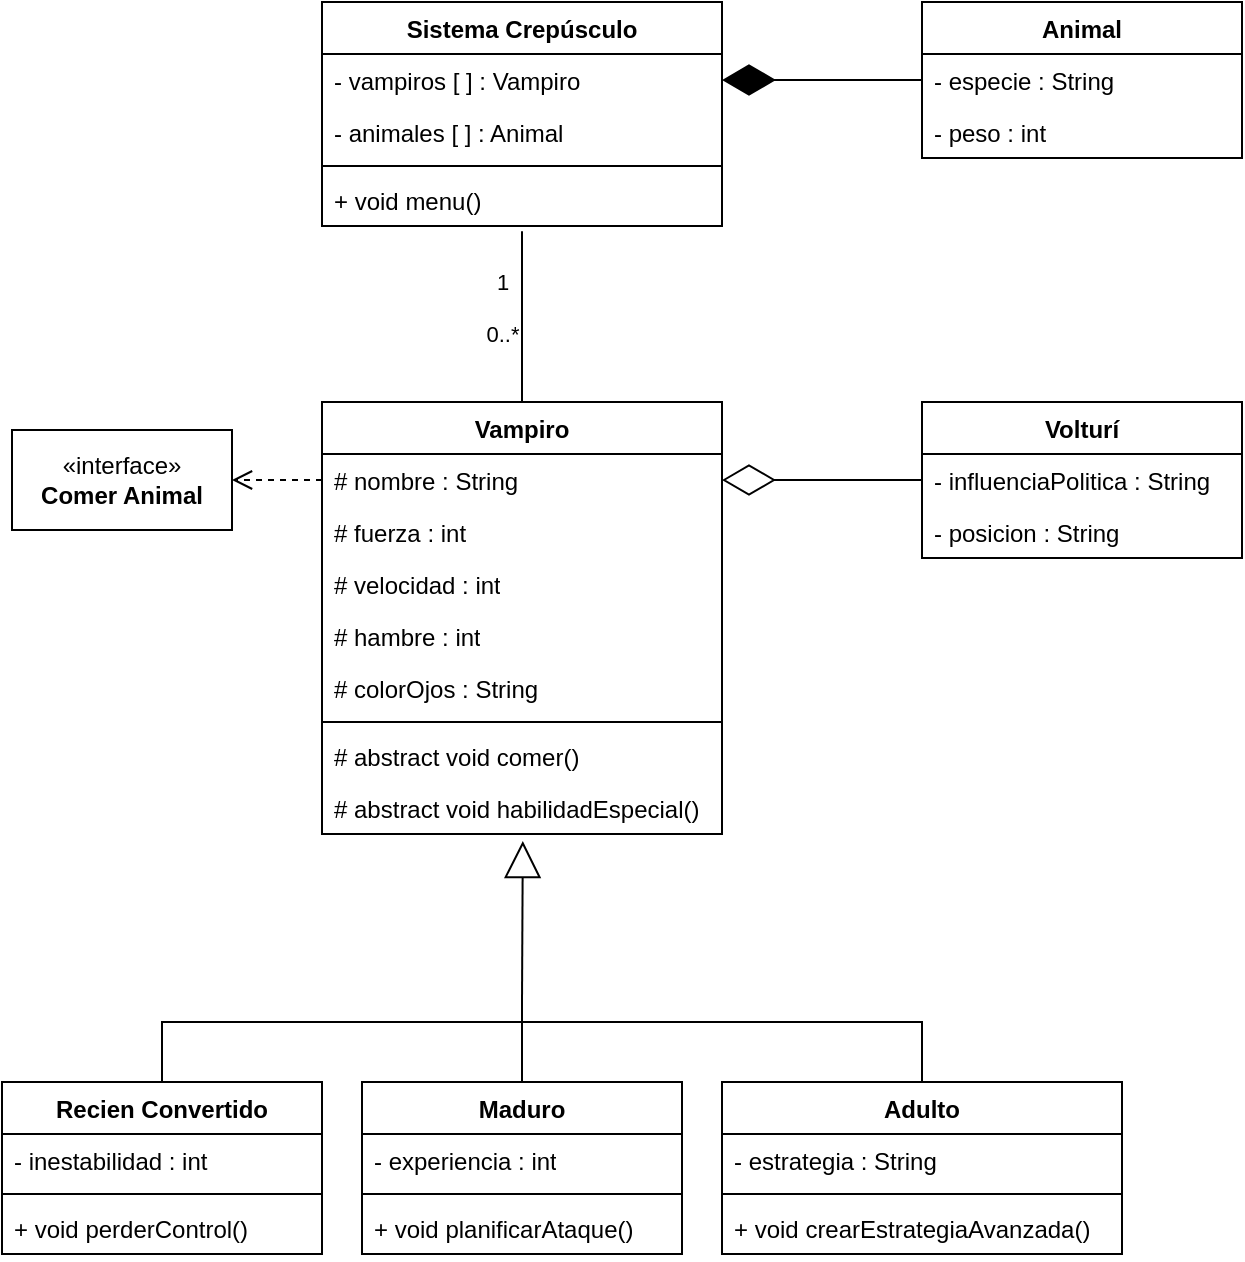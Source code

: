<mxfile version="24.8.4">
  <diagram name="UML_Gestion_Crepusculo" id="tsLqWWN6re34cq2yNOvj">
    <mxGraphModel dx="1674" dy="772" grid="1" gridSize="10" guides="1" tooltips="1" connect="1" arrows="1" fold="1" page="1" pageScale="1" pageWidth="827" pageHeight="1169" math="0" shadow="0">
      <root>
        <mxCell id="0" />
        <mxCell id="1" parent="0" />
        <mxCell id="pIVNgVgIiddYi_z4mML_-5" value="Sistema Crepúsculo" style="swimlane;fontStyle=1;align=center;verticalAlign=top;childLayout=stackLayout;horizontal=1;startSize=26;horizontalStack=0;resizeParent=1;resizeParentMax=0;resizeLast=0;collapsible=1;marginBottom=0;whiteSpace=wrap;html=1;" parent="1" vertex="1">
          <mxGeometry x="290" y="40" width="200" height="112" as="geometry" />
        </mxCell>
        <mxCell id="pIVNgVgIiddYi_z4mML_-6" value="- vampiros [ ] : Vampiro" style="text;strokeColor=none;fillColor=none;align=left;verticalAlign=top;spacingLeft=4;spacingRight=4;overflow=hidden;rotatable=0;points=[[0,0.5],[1,0.5]];portConstraint=eastwest;whiteSpace=wrap;html=1;" parent="pIVNgVgIiddYi_z4mML_-5" vertex="1">
          <mxGeometry y="26" width="200" height="26" as="geometry" />
        </mxCell>
        <mxCell id="pIVNgVgIiddYi_z4mML_-54" value="- animales [ ] : Animal" style="text;strokeColor=none;fillColor=none;align=left;verticalAlign=top;spacingLeft=4;spacingRight=4;overflow=hidden;rotatable=0;points=[[0,0.5],[1,0.5]];portConstraint=eastwest;whiteSpace=wrap;html=1;" parent="pIVNgVgIiddYi_z4mML_-5" vertex="1">
          <mxGeometry y="52" width="200" height="26" as="geometry" />
        </mxCell>
        <mxCell id="pIVNgVgIiddYi_z4mML_-7" value="" style="line;strokeWidth=1;fillColor=none;align=left;verticalAlign=middle;spacingTop=-1;spacingLeft=3;spacingRight=3;rotatable=0;labelPosition=right;points=[];portConstraint=eastwest;strokeColor=inherit;" parent="pIVNgVgIiddYi_z4mML_-5" vertex="1">
          <mxGeometry y="78" width="200" height="8" as="geometry" />
        </mxCell>
        <mxCell id="pIVNgVgIiddYi_z4mML_-8" value="+ void menu()" style="text;strokeColor=none;fillColor=none;align=left;verticalAlign=top;spacingLeft=4;spacingRight=4;overflow=hidden;rotatable=0;points=[[0,0.5],[1,0.5]];portConstraint=eastwest;whiteSpace=wrap;html=1;" parent="pIVNgVgIiddYi_z4mML_-5" vertex="1">
          <mxGeometry y="86" width="200" height="26" as="geometry" />
        </mxCell>
        <mxCell id="pIVNgVgIiddYi_z4mML_-9" value="Vampiro" style="swimlane;fontStyle=1;align=center;verticalAlign=top;childLayout=stackLayout;horizontal=1;startSize=26;horizontalStack=0;resizeParent=1;resizeParentMax=0;resizeLast=0;collapsible=1;marginBottom=0;whiteSpace=wrap;html=1;" parent="1" vertex="1">
          <mxGeometry x="290" y="240" width="200" height="216" as="geometry" />
        </mxCell>
        <mxCell id="pIVNgVgIiddYi_z4mML_-10" value="# nombre : String" style="text;strokeColor=none;fillColor=none;align=left;verticalAlign=top;spacingLeft=4;spacingRight=4;overflow=hidden;rotatable=0;points=[[0,0.5],[1,0.5]];portConstraint=eastwest;whiteSpace=wrap;html=1;" parent="pIVNgVgIiddYi_z4mML_-9" vertex="1">
          <mxGeometry y="26" width="200" height="26" as="geometry" />
        </mxCell>
        <mxCell id="ovsUvfsepyj3DoIwsugC-1" value="# fuerza : int" style="text;strokeColor=none;fillColor=none;align=left;verticalAlign=top;spacingLeft=4;spacingRight=4;overflow=hidden;rotatable=0;points=[[0,0.5],[1,0.5]];portConstraint=eastwest;whiteSpace=wrap;html=1;" parent="pIVNgVgIiddYi_z4mML_-9" vertex="1">
          <mxGeometry y="52" width="200" height="26" as="geometry" />
        </mxCell>
        <mxCell id="ovsUvfsepyj3DoIwsugC-7" value="# velocidad : int" style="text;strokeColor=none;fillColor=none;align=left;verticalAlign=top;spacingLeft=4;spacingRight=4;overflow=hidden;rotatable=0;points=[[0,0.5],[1,0.5]];portConstraint=eastwest;whiteSpace=wrap;html=1;" parent="pIVNgVgIiddYi_z4mML_-9" vertex="1">
          <mxGeometry y="78" width="200" height="26" as="geometry" />
        </mxCell>
        <mxCell id="ovsUvfsepyj3DoIwsugC-8" value="# hambre : int" style="text;strokeColor=none;fillColor=none;align=left;verticalAlign=top;spacingLeft=4;spacingRight=4;overflow=hidden;rotatable=0;points=[[0,0.5],[1,0.5]];portConstraint=eastwest;whiteSpace=wrap;html=1;" parent="pIVNgVgIiddYi_z4mML_-9" vertex="1">
          <mxGeometry y="104" width="200" height="26" as="geometry" />
        </mxCell>
        <mxCell id="ovsUvfsepyj3DoIwsugC-9" value="# colorOjos : String" style="text;strokeColor=none;fillColor=none;align=left;verticalAlign=top;spacingLeft=4;spacingRight=4;overflow=hidden;rotatable=0;points=[[0,0.5],[1,0.5]];portConstraint=eastwest;whiteSpace=wrap;html=1;" parent="pIVNgVgIiddYi_z4mML_-9" vertex="1">
          <mxGeometry y="130" width="200" height="26" as="geometry" />
        </mxCell>
        <mxCell id="pIVNgVgIiddYi_z4mML_-11" value="" style="line;strokeWidth=1;fillColor=none;align=left;verticalAlign=middle;spacingTop=-1;spacingLeft=3;spacingRight=3;rotatable=0;labelPosition=right;points=[];portConstraint=eastwest;strokeColor=inherit;" parent="pIVNgVgIiddYi_z4mML_-9" vertex="1">
          <mxGeometry y="156" width="200" height="8" as="geometry" />
        </mxCell>
        <mxCell id="pIVNgVgIiddYi_z4mML_-12" value="# abstract void comer()" style="text;strokeColor=none;fillColor=none;align=left;verticalAlign=top;spacingLeft=4;spacingRight=4;overflow=hidden;rotatable=0;points=[[0,0.5],[1,0.5]];portConstraint=eastwest;whiteSpace=wrap;html=1;" parent="pIVNgVgIiddYi_z4mML_-9" vertex="1">
          <mxGeometry y="164" width="200" height="26" as="geometry" />
        </mxCell>
        <mxCell id="ovsUvfsepyj3DoIwsugC-10" value="# abstract void habilidadEspecial()" style="text;strokeColor=none;fillColor=none;align=left;verticalAlign=top;spacingLeft=4;spacingRight=4;overflow=hidden;rotatable=0;points=[[0,0.5],[1,0.5]];portConstraint=eastwest;whiteSpace=wrap;html=1;" parent="pIVNgVgIiddYi_z4mML_-9" vertex="1">
          <mxGeometry y="190" width="200" height="26" as="geometry" />
        </mxCell>
        <mxCell id="pIVNgVgIiddYi_z4mML_-13" value="Recien Convertido" style="swimlane;fontStyle=1;align=center;verticalAlign=top;childLayout=stackLayout;horizontal=1;startSize=26;horizontalStack=0;resizeParent=1;resizeParentMax=0;resizeLast=0;collapsible=1;marginBottom=0;whiteSpace=wrap;html=1;" parent="1" vertex="1">
          <mxGeometry x="130" y="580" width="160" height="86" as="geometry" />
        </mxCell>
        <mxCell id="ovsUvfsepyj3DoIwsugC-12" value="- inestabilidad : int" style="text;strokeColor=none;fillColor=none;align=left;verticalAlign=top;spacingLeft=4;spacingRight=4;overflow=hidden;rotatable=0;points=[[0,0.5],[1,0.5]];portConstraint=eastwest;whiteSpace=wrap;html=1;" parent="pIVNgVgIiddYi_z4mML_-13" vertex="1">
          <mxGeometry y="26" width="160" height="26" as="geometry" />
        </mxCell>
        <mxCell id="pIVNgVgIiddYi_z4mML_-15" value="" style="line;strokeWidth=1;fillColor=none;align=left;verticalAlign=middle;spacingTop=-1;spacingLeft=3;spacingRight=3;rotatable=0;labelPosition=right;points=[];portConstraint=eastwest;strokeColor=inherit;" parent="pIVNgVgIiddYi_z4mML_-13" vertex="1">
          <mxGeometry y="52" width="160" height="8" as="geometry" />
        </mxCell>
        <mxCell id="pIVNgVgIiddYi_z4mML_-16" value="+ void perderControl()" style="text;strokeColor=none;fillColor=none;align=left;verticalAlign=top;spacingLeft=4;spacingRight=4;overflow=hidden;rotatable=0;points=[[0,0.5],[1,0.5]];portConstraint=eastwest;whiteSpace=wrap;html=1;" parent="pIVNgVgIiddYi_z4mML_-13" vertex="1">
          <mxGeometry y="60" width="160" height="26" as="geometry" />
        </mxCell>
        <mxCell id="pIVNgVgIiddYi_z4mML_-17" value="Maduro&lt;span style=&quot;color: rgba(0, 0, 0, 0); font-family: monospace; font-size: 0px; font-weight: 400; text-align: start; text-wrap-mode: nowrap;&quot;&gt;%3CmxGraphModel%3E%3Croot%3E%3CmxCell%20id%3D%220%22%2F%3E%3CmxCell%20id%3D%221%22%20parent%3D%220%22%2F%3E%3CmxCell%20id%3D%222%22%20value%3D%22Recien%20Convertido%22%20style%3D%22swimlane%3BfontStyle%3D1%3Balign%3Dcenter%3BverticalAlign%3Dtop%3BchildLayout%3DstackLayout%3Bhorizontal%3D1%3BstartSize%3D26%3BhorizontalStack%3D0%3BresizeParent%3D1%3BresizeParentMax%3D0%3BresizeLast%3D0%3Bcollapsible%3D1%3BmarginBottom%3D0%3BwhiteSpace%3Dwrap%3Bhtml%3D1%3B%22%20vertex%3D%221%22%20parent%3D%221%22%3E%3CmxGeometry%20y%3D%22390%22%20width%3D%22160%22%20height%3D%2286%22%20as%3D%22geometry%22%2F%3E%3C%2FmxCell%3E%3CmxCell%20id%3D%223%22%20value%3D%22%2B%20field%3A%20type%22%20style%3D%22text%3BstrokeColor%3Dnone%3BfillColor%3Dnone%3Balign%3Dleft%3BverticalAlign%3Dtop%3BspacingLeft%3D4%3BspacingRight%3D4%3Boverflow%3Dhidden%3Brotatable%3D0%3Bpoints%3D%5B%5B0%2C0.5%5D%2C%5B1%2C0.5%5D%5D%3BportConstraint%3Deastwest%3BwhiteSpace%3Dwrap%3Bhtml%3D1%3B%22%20vertex%3D%221%22%20parent%3D%222%22%3E%3CmxGeometry%20y%3D%2226%22%20width%3D%22160%22%20height%3D%2226%22%20as%3D%22geometry%22%2F%3E%3C%2FmxCell%3E%3CmxCell%20id%3D%224%22%20value%3D%22%22%20style%3D%22line%3BstrokeWidth%3D1%3BfillColor%3Dnone%3Balign%3Dleft%3BverticalAlign%3Dmiddle%3BspacingTop%3D-1%3BspacingLeft%3D3%3BspacingRight%3D3%3Brotatable%3D0%3BlabelPosition%3Dright%3Bpoints%3D%5B%5D%3BportConstraint%3Deastwest%3BstrokeColor%3Dinherit%3B%22%20vertex%3D%221%22%20parent%3D%222%22%3E%3CmxGeometry%20y%3D%2252%22%20width%3D%22160%22%20height%3D%228%22%20as%3D%22geometry%22%2F%3E%3C%2FmxCell%3E%3CmxCell%20id%3D%225%22%20value%3D%22%2B%20method(type)%3A%20type%22%20style%3D%22text%3BstrokeColor%3Dnone%3BfillColor%3Dnone%3Balign%3Dleft%3BverticalAlign%3Dtop%3BspacingLeft%3D4%3BspacingRight%3D4%3Boverflow%3Dhidden%3Brotatable%3D0%3Bpoints%3D%5B%5B0%2C0.5%5D%2C%5B1%2C0.5%5D%5D%3BportConstraint%3Deastwest%3BwhiteSpace%3Dwrap%3Bhtml%3D1%3B%22%20vertex%3D%221%22%20parent%3D%222%22%3E%3CmxGeometry%20y%3D%2260%22%20width%3D%22160%22%20height%3D%2226%22%20as%3D%22geometry%22%2F%3E%3C%2FmxCell%3E%3C%2Froot%3E%3C%2FmxGraphModel%3E&lt;/span&gt;" style="swimlane;fontStyle=1;align=center;verticalAlign=top;childLayout=stackLayout;horizontal=1;startSize=26;horizontalStack=0;resizeParent=1;resizeParentMax=0;resizeLast=0;collapsible=1;marginBottom=0;whiteSpace=wrap;html=1;" parent="1" vertex="1">
          <mxGeometry x="310" y="580" width="160" height="86" as="geometry" />
        </mxCell>
        <mxCell id="pIVNgVgIiddYi_z4mML_-18" value="- experiencia : int" style="text;strokeColor=none;fillColor=none;align=left;verticalAlign=top;spacingLeft=4;spacingRight=4;overflow=hidden;rotatable=0;points=[[0,0.5],[1,0.5]];portConstraint=eastwest;whiteSpace=wrap;html=1;" parent="pIVNgVgIiddYi_z4mML_-17" vertex="1">
          <mxGeometry y="26" width="160" height="26" as="geometry" />
        </mxCell>
        <mxCell id="pIVNgVgIiddYi_z4mML_-19" value="" style="line;strokeWidth=1;fillColor=none;align=left;verticalAlign=middle;spacingTop=-1;spacingLeft=3;spacingRight=3;rotatable=0;labelPosition=right;points=[];portConstraint=eastwest;strokeColor=inherit;" parent="pIVNgVgIiddYi_z4mML_-17" vertex="1">
          <mxGeometry y="52" width="160" height="8" as="geometry" />
        </mxCell>
        <mxCell id="pIVNgVgIiddYi_z4mML_-20" value="+ void planificarAtaque()" style="text;strokeColor=none;fillColor=none;align=left;verticalAlign=top;spacingLeft=4;spacingRight=4;overflow=hidden;rotatable=0;points=[[0,0.5],[1,0.5]];portConstraint=eastwest;whiteSpace=wrap;html=1;" parent="pIVNgVgIiddYi_z4mML_-17" vertex="1">
          <mxGeometry y="60" width="160" height="26" as="geometry" />
        </mxCell>
        <mxCell id="pIVNgVgIiddYi_z4mML_-21" value="Adulto" style="swimlane;fontStyle=1;align=center;verticalAlign=top;childLayout=stackLayout;horizontal=1;startSize=26;horizontalStack=0;resizeParent=1;resizeParentMax=0;resizeLast=0;collapsible=1;marginBottom=0;whiteSpace=wrap;html=1;" parent="1" vertex="1">
          <mxGeometry x="490" y="580" width="200" height="86" as="geometry" />
        </mxCell>
        <mxCell id="pNDMgC5wGViX0FNzGAJT-7" value="- estrategia : String" style="text;strokeColor=none;fillColor=none;align=left;verticalAlign=top;spacingLeft=4;spacingRight=4;overflow=hidden;rotatable=0;points=[[0,0.5],[1,0.5]];portConstraint=eastwest;whiteSpace=wrap;html=1;" parent="pIVNgVgIiddYi_z4mML_-21" vertex="1">
          <mxGeometry y="26" width="200" height="26" as="geometry" />
        </mxCell>
        <mxCell id="pIVNgVgIiddYi_z4mML_-23" value="" style="line;strokeWidth=1;fillColor=none;align=left;verticalAlign=middle;spacingTop=-1;spacingLeft=3;spacingRight=3;rotatable=0;labelPosition=right;points=[];portConstraint=eastwest;strokeColor=inherit;" parent="pIVNgVgIiddYi_z4mML_-21" vertex="1">
          <mxGeometry y="52" width="200" height="8" as="geometry" />
        </mxCell>
        <mxCell id="pIVNgVgIiddYi_z4mML_-24" value="+ void crearEstrategiaAvanzada()" style="text;strokeColor=none;fillColor=none;align=left;verticalAlign=top;spacingLeft=4;spacingRight=4;overflow=hidden;rotatable=0;points=[[0,0.5],[1,0.5]];portConstraint=eastwest;whiteSpace=wrap;html=1;" parent="pIVNgVgIiddYi_z4mML_-21" vertex="1">
          <mxGeometry y="60" width="200" height="26" as="geometry" />
        </mxCell>
        <mxCell id="pIVNgVgIiddYi_z4mML_-25" value="Animal" style="swimlane;fontStyle=1;align=center;verticalAlign=top;childLayout=stackLayout;horizontal=1;startSize=26;horizontalStack=0;resizeParent=1;resizeParentMax=0;resizeLast=0;collapsible=1;marginBottom=0;whiteSpace=wrap;html=1;" parent="1" vertex="1">
          <mxGeometry x="590" y="40" width="160" height="78" as="geometry" />
        </mxCell>
        <mxCell id="pIVNgVgIiddYi_z4mML_-26" value="- especie : String" style="text;strokeColor=none;fillColor=none;align=left;verticalAlign=top;spacingLeft=4;spacingRight=4;overflow=hidden;rotatable=0;points=[[0,0.5],[1,0.5]];portConstraint=eastwest;whiteSpace=wrap;html=1;" parent="pIVNgVgIiddYi_z4mML_-25" vertex="1">
          <mxGeometry y="26" width="160" height="26" as="geometry" />
        </mxCell>
        <mxCell id="pNDMgC5wGViX0FNzGAJT-10" value="- peso : int" style="text;strokeColor=none;fillColor=none;align=left;verticalAlign=top;spacingLeft=4;spacingRight=4;overflow=hidden;rotatable=0;points=[[0,0.5],[1,0.5]];portConstraint=eastwest;whiteSpace=wrap;html=1;" parent="pIVNgVgIiddYi_z4mML_-25" vertex="1">
          <mxGeometry y="52" width="160" height="26" as="geometry" />
        </mxCell>
        <mxCell id="pIVNgVgIiddYi_z4mML_-29" value="Volturí" style="swimlane;fontStyle=1;align=center;verticalAlign=top;childLayout=stackLayout;horizontal=1;startSize=26;horizontalStack=0;resizeParent=1;resizeParentMax=0;resizeLast=0;collapsible=1;marginBottom=0;whiteSpace=wrap;html=1;" parent="1" vertex="1">
          <mxGeometry x="590" y="240" width="160" height="78" as="geometry" />
        </mxCell>
        <mxCell id="pIVNgVgIiddYi_z4mML_-30" value="- influenciaPolitica : String" style="text;strokeColor=none;fillColor=none;align=left;verticalAlign=top;spacingLeft=4;spacingRight=4;overflow=hidden;rotatable=0;points=[[0,0.5],[1,0.5]];portConstraint=eastwest;whiteSpace=wrap;html=1;" parent="pIVNgVgIiddYi_z4mML_-29" vertex="1">
          <mxGeometry y="26" width="160" height="26" as="geometry" />
        </mxCell>
        <mxCell id="pNDMgC5wGViX0FNzGAJT-9" value="- posicion : String" style="text;strokeColor=none;fillColor=none;align=left;verticalAlign=top;spacingLeft=4;spacingRight=4;overflow=hidden;rotatable=0;points=[[0,0.5],[1,0.5]];portConstraint=eastwest;whiteSpace=wrap;html=1;" parent="pIVNgVgIiddYi_z4mML_-29" vertex="1">
          <mxGeometry y="52" width="160" height="26" as="geometry" />
        </mxCell>
        <mxCell id="pIVNgVgIiddYi_z4mML_-33" value="«interface»&lt;br&gt;&lt;b&gt;Comer Animal&lt;/b&gt;" style="html=1;whiteSpace=wrap;" parent="1" vertex="1">
          <mxGeometry x="135" y="254" width="110" height="50" as="geometry" />
        </mxCell>
        <mxCell id="pIVNgVgIiddYi_z4mML_-34" value="" style="endArrow=diamondThin;endFill=0;endSize=24;html=1;rounded=0;exitX=0;exitY=0.5;exitDx=0;exitDy=0;entryX=1;entryY=0.5;entryDx=0;entryDy=0;" parent="1" source="pIVNgVgIiddYi_z4mML_-30" target="pIVNgVgIiddYi_z4mML_-10" edge="1">
          <mxGeometry width="160" relative="1" as="geometry">
            <mxPoint x="600" y="549.24" as="sourcePoint" />
            <mxPoint x="760" y="549.24" as="targetPoint" />
          </mxGeometry>
        </mxCell>
        <mxCell id="pIVNgVgIiddYi_z4mML_-38" value="" style="endArrow=none;html=1;rounded=0;exitX=0.5;exitY=0;exitDx=0;exitDy=0;" parent="1" source="pIVNgVgIiddYi_z4mML_-17" edge="1">
          <mxGeometry width="50" height="50" relative="1" as="geometry">
            <mxPoint x="400" y="570" as="sourcePoint" />
            <mxPoint x="390" y="540" as="targetPoint" />
          </mxGeometry>
        </mxCell>
        <mxCell id="pIVNgVgIiddYi_z4mML_-40" value="" style="endArrow=none;html=1;rounded=0;exitX=0.5;exitY=0;exitDx=0;exitDy=0;" parent="1" source="pIVNgVgIiddYi_z4mML_-21" edge="1">
          <mxGeometry width="50" height="50" relative="1" as="geometry">
            <mxPoint x="540" y="510" as="sourcePoint" />
            <mxPoint x="390" y="540" as="targetPoint" />
            <Array as="points">
              <mxPoint x="590" y="550" />
              <mxPoint x="390" y="550" />
            </Array>
          </mxGeometry>
        </mxCell>
        <mxCell id="pIVNgVgIiddYi_z4mML_-41" value="" style="html=1;verticalAlign=bottom;endArrow=open;dashed=1;endSize=8;curved=0;rounded=0;exitX=0;exitY=0.5;exitDx=0;exitDy=0;entryX=1;entryY=0.5;entryDx=0;entryDy=0;" parent="1" source="pIVNgVgIiddYi_z4mML_-10" target="pIVNgVgIiddYi_z4mML_-33" edge="1">
          <mxGeometry relative="1" as="geometry">
            <mxPoint x="280" y="499.24" as="sourcePoint" />
            <mxPoint x="200" y="499.24" as="targetPoint" />
          </mxGeometry>
        </mxCell>
        <mxCell id="pIVNgVgIiddYi_z4mML_-48" value="" style="endArrow=none;html=1;rounded=0;entryX=0.5;entryY=1.103;entryDx=0;entryDy=0;entryPerimeter=0;exitX=0.5;exitY=0;exitDx=0;exitDy=0;" parent="1" source="pIVNgVgIiddYi_z4mML_-9" target="pIVNgVgIiddYi_z4mML_-8" edge="1">
          <mxGeometry width="50" height="50" relative="1" as="geometry">
            <mxPoint x="320" y="210" as="sourcePoint" />
            <mxPoint x="370" y="160" as="targetPoint" />
          </mxGeometry>
        </mxCell>
        <mxCell id="pIVNgVgIiddYi_z4mML_-49" value="1" style="edgeLabel;html=1;align=center;verticalAlign=middle;resizable=0;points=[];" parent="pIVNgVgIiddYi_z4mML_-48" vertex="1" connectable="0">
          <mxGeometry x="0.419" y="3" relative="1" as="geometry">
            <mxPoint x="-7" as="offset" />
          </mxGeometry>
        </mxCell>
        <mxCell id="pIVNgVgIiddYi_z4mML_-50" value="0..*" style="edgeLabel;html=1;align=center;verticalAlign=middle;resizable=0;points=[];" parent="pIVNgVgIiddYi_z4mML_-48" vertex="1" connectable="0">
          <mxGeometry x="0.015" y="3" relative="1" as="geometry">
            <mxPoint x="-7" y="9" as="offset" />
          </mxGeometry>
        </mxCell>
        <mxCell id="pIVNgVgIiddYi_z4mML_-53" value="" style="endArrow=diamondThin;endFill=1;endSize=24;html=1;rounded=0;exitX=0;exitY=0.5;exitDx=0;exitDy=0;entryX=1;entryY=0.5;entryDx=0;entryDy=0;" parent="1" source="pIVNgVgIiddYi_z4mML_-26" target="pIVNgVgIiddYi_z4mML_-6" edge="1">
          <mxGeometry width="160" relative="1" as="geometry">
            <mxPoint x="530" y="108" as="sourcePoint" />
            <mxPoint x="690" y="108" as="targetPoint" />
          </mxGeometry>
        </mxCell>
        <mxCell id="pNDMgC5wGViX0FNzGAJT-3" value="" style="endArrow=none;html=1;rounded=0;exitX=0.5;exitY=0;exitDx=0;exitDy=0;" parent="1" source="pIVNgVgIiddYi_z4mML_-13" edge="1">
          <mxGeometry width="50" height="50" relative="1" as="geometry">
            <mxPoint x="570" y="580" as="sourcePoint" />
            <mxPoint x="390" y="540" as="targetPoint" />
            <Array as="points">
              <mxPoint x="210" y="550" />
              <mxPoint x="390" y="550" />
            </Array>
          </mxGeometry>
        </mxCell>
        <mxCell id="pNDMgC5wGViX0FNzGAJT-4" value="" style="endArrow=block;endSize=16;endFill=0;html=1;rounded=0;entryX=0.502;entryY=1.135;entryDx=0;entryDy=0;entryPerimeter=0;" parent="1" target="ovsUvfsepyj3DoIwsugC-10" edge="1">
          <mxGeometry width="160" relative="1" as="geometry">
            <mxPoint x="390" y="540" as="sourcePoint" />
            <mxPoint x="540" y="530" as="targetPoint" />
          </mxGeometry>
        </mxCell>
      </root>
    </mxGraphModel>
  </diagram>
</mxfile>
